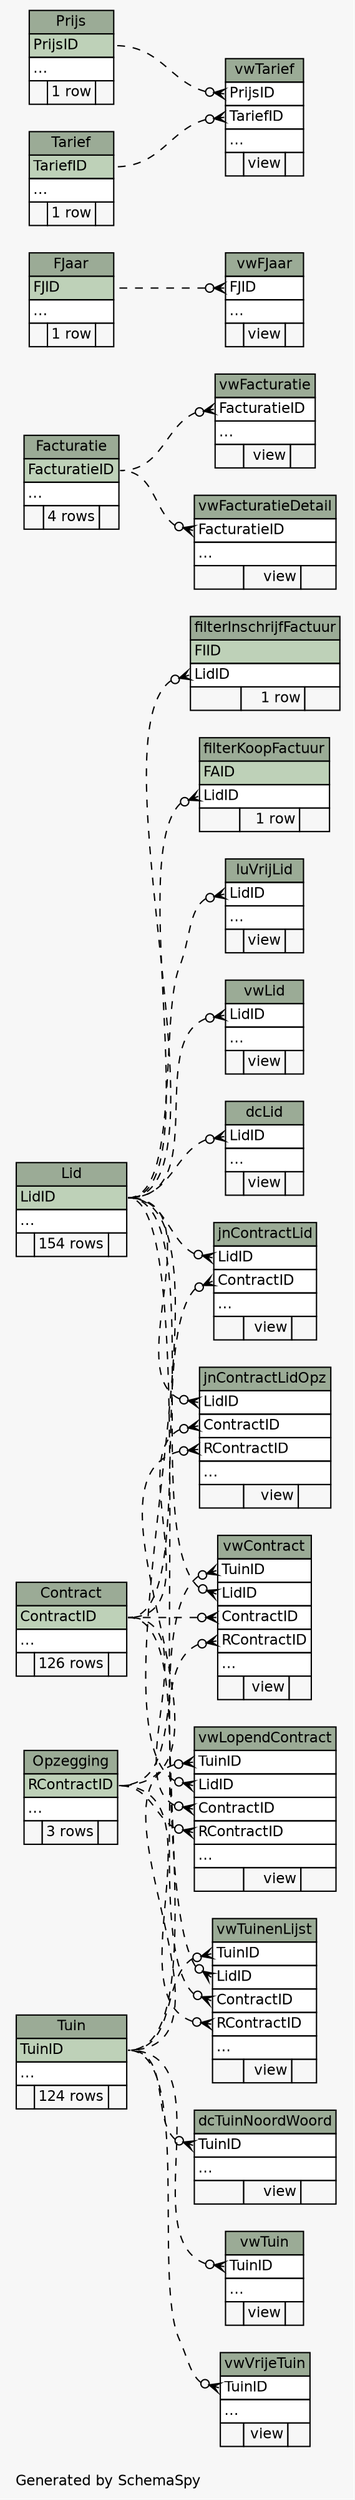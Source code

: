 // dot 2.40.1 on Linux 4.19.0-5-amd64
// SchemaSpy rev 590
digraph "compactImpliedRelationshipsDiagram" {
  graph [
    rankdir="RL"
    bgcolor="#f7f7f7"
    label="\nGenerated by SchemaSpy"
    labeljust="l"
    nodesep="0.18"
    ranksep="0.46"
    fontname="Helvetica"
    fontsize="11"
  ];
  node [
    fontname="Helvetica"
    fontsize="11"
    shape="plaintext"
  ];
  edge [
    arrowsize="0.8"
  ];
  "Contract" [
    label=<
    <TABLE BORDER="0" CELLBORDER="1" CELLSPACING="0" BGCOLOR="#ffffff">
      <TR><TD COLSPAN="3" BGCOLOR="#9bab96" ALIGN="CENTER">Contract</TD></TR>
      <TR><TD PORT="ContractID" COLSPAN="3" BGCOLOR="#bed1b8" ALIGN="LEFT">ContractID</TD></TR>
      <TR><TD PORT="elipses" COLSPAN="3" ALIGN="LEFT">...</TD></TR>
      <TR><TD ALIGN="LEFT" BGCOLOR="#f7f7f7">  </TD><TD ALIGN="RIGHT" BGCOLOR="#f7f7f7">126 rows</TD><TD ALIGN="RIGHT" BGCOLOR="#f7f7f7">  </TD></TR>
    </TABLE>>
    URL="tables/Contract.html"
    tooltip="Contract"
  ];
  "dcLid" [
    label=<
    <TABLE BORDER="0" CELLBORDER="1" CELLSPACING="0" BGCOLOR="#ffffff">
      <TR><TD COLSPAN="3" BGCOLOR="#9bab96" ALIGN="CENTER">dcLid</TD></TR>
      <TR><TD PORT="LidID" COLSPAN="3" ALIGN="LEFT">LidID</TD></TR>
      <TR><TD PORT="elipses" COLSPAN="3" ALIGN="LEFT">...</TD></TR>
      <TR><TD ALIGN="LEFT" BGCOLOR="#f7f7f7">  </TD><TD ALIGN="RIGHT" BGCOLOR="#f7f7f7">view</TD><TD ALIGN="RIGHT" BGCOLOR="#f7f7f7">  </TD></TR>
    </TABLE>>
    URL="tables/dcLid.html"
    tooltip="dcLid"
  ];
  "dcTuinNoordWoord" [
    label=<
    <TABLE BORDER="0" CELLBORDER="1" CELLSPACING="0" BGCOLOR="#ffffff">
      <TR><TD COLSPAN="3" BGCOLOR="#9bab96" ALIGN="CENTER">dcTuinNoordWoord</TD></TR>
      <TR><TD PORT="TuinID" COLSPAN="3" ALIGN="LEFT">TuinID</TD></TR>
      <TR><TD PORT="elipses" COLSPAN="3" ALIGN="LEFT">...</TD></TR>
      <TR><TD ALIGN="LEFT" BGCOLOR="#f7f7f7">  </TD><TD ALIGN="RIGHT" BGCOLOR="#f7f7f7">view</TD><TD ALIGN="RIGHT" BGCOLOR="#f7f7f7">  </TD></TR>
    </TABLE>>
    URL="tables/dcTuinNoordWoord.html"
    tooltip="dcTuinNoordWoord"
  ];
  "Facturatie" [
    label=<
    <TABLE BORDER="0" CELLBORDER="1" CELLSPACING="0" BGCOLOR="#ffffff">
      <TR><TD COLSPAN="3" BGCOLOR="#9bab96" ALIGN="CENTER">Facturatie</TD></TR>
      <TR><TD PORT="FacturatieID" COLSPAN="3" BGCOLOR="#bed1b8" ALIGN="LEFT">FacturatieID</TD></TR>
      <TR><TD PORT="elipses" COLSPAN="3" ALIGN="LEFT">...</TD></TR>
      <TR><TD ALIGN="LEFT" BGCOLOR="#f7f7f7">  </TD><TD ALIGN="RIGHT" BGCOLOR="#f7f7f7">4 rows</TD><TD ALIGN="RIGHT" BGCOLOR="#f7f7f7">  </TD></TR>
    </TABLE>>
    URL="tables/Facturatie.html"
    tooltip="Facturatie"
  ];
  "filterInschrijfFactuur" [
    label=<
    <TABLE BORDER="0" CELLBORDER="1" CELLSPACING="0" BGCOLOR="#ffffff">
      <TR><TD COLSPAN="3" BGCOLOR="#9bab96" ALIGN="CENTER">filterInschrijfFactuur</TD></TR>
      <TR><TD PORT="FIID" COLSPAN="3" BGCOLOR="#bed1b8" ALIGN="LEFT">FIID</TD></TR>
      <TR><TD PORT="LidID" COLSPAN="3" ALIGN="LEFT">LidID</TD></TR>
      <TR><TD ALIGN="LEFT" BGCOLOR="#f7f7f7">  </TD><TD ALIGN="RIGHT" BGCOLOR="#f7f7f7">1 row</TD><TD ALIGN="RIGHT" BGCOLOR="#f7f7f7">  </TD></TR>
    </TABLE>>
    URL="tables/filterInschrijfFactuur.html"
    tooltip="filterInschrijfFactuur"
  ];
  "filterKoopFactuur" [
    label=<
    <TABLE BORDER="0" CELLBORDER="1" CELLSPACING="0" BGCOLOR="#ffffff">
      <TR><TD COLSPAN="3" BGCOLOR="#9bab96" ALIGN="CENTER">filterKoopFactuur</TD></TR>
      <TR><TD PORT="FAID" COLSPAN="3" BGCOLOR="#bed1b8" ALIGN="LEFT">FAID</TD></TR>
      <TR><TD PORT="LidID" COLSPAN="3" ALIGN="LEFT">LidID</TD></TR>
      <TR><TD ALIGN="LEFT" BGCOLOR="#f7f7f7">  </TD><TD ALIGN="RIGHT" BGCOLOR="#f7f7f7">1 row</TD><TD ALIGN="RIGHT" BGCOLOR="#f7f7f7">  </TD></TR>
    </TABLE>>
    URL="tables/filterKoopFactuur.html"
    tooltip="filterKoopFactuur"
  ];
  "FJaar" [
    label=<
    <TABLE BORDER="0" CELLBORDER="1" CELLSPACING="0" BGCOLOR="#ffffff">
      <TR><TD COLSPAN="3" BGCOLOR="#9bab96" ALIGN="CENTER">FJaar</TD></TR>
      <TR><TD PORT="FJID" COLSPAN="3" BGCOLOR="#bed1b8" ALIGN="LEFT">FJID</TD></TR>
      <TR><TD PORT="elipses" COLSPAN="3" ALIGN="LEFT">...</TD></TR>
      <TR><TD ALIGN="LEFT" BGCOLOR="#f7f7f7">  </TD><TD ALIGN="RIGHT" BGCOLOR="#f7f7f7">1 row</TD><TD ALIGN="RIGHT" BGCOLOR="#f7f7f7">  </TD></TR>
    </TABLE>>
    URL="tables/FJaar.html"
    tooltip="FJaar"
  ];
  "jnContractLid" [
    label=<
    <TABLE BORDER="0" CELLBORDER="1" CELLSPACING="0" BGCOLOR="#ffffff">
      <TR><TD COLSPAN="3" BGCOLOR="#9bab96" ALIGN="CENTER">jnContractLid</TD></TR>
      <TR><TD PORT="LidID" COLSPAN="3" ALIGN="LEFT">LidID</TD></TR>
      <TR><TD PORT="ContractID" COLSPAN="3" ALIGN="LEFT">ContractID</TD></TR>
      <TR><TD PORT="elipses" COLSPAN="3" ALIGN="LEFT">...</TD></TR>
      <TR><TD ALIGN="LEFT" BGCOLOR="#f7f7f7">  </TD><TD ALIGN="RIGHT" BGCOLOR="#f7f7f7">view</TD><TD ALIGN="RIGHT" BGCOLOR="#f7f7f7">  </TD></TR>
    </TABLE>>
    URL="tables/jnContractLid.html"
    tooltip="jnContractLid"
  ];
  "jnContractLidOpz" [
    label=<
    <TABLE BORDER="0" CELLBORDER="1" CELLSPACING="0" BGCOLOR="#ffffff">
      <TR><TD COLSPAN="3" BGCOLOR="#9bab96" ALIGN="CENTER">jnContractLidOpz</TD></TR>
      <TR><TD PORT="LidID" COLSPAN="3" ALIGN="LEFT">LidID</TD></TR>
      <TR><TD PORT="ContractID" COLSPAN="3" ALIGN="LEFT">ContractID</TD></TR>
      <TR><TD PORT="RContractID" COLSPAN="3" ALIGN="LEFT">RContractID</TD></TR>
      <TR><TD PORT="elipses" COLSPAN="3" ALIGN="LEFT">...</TD></TR>
      <TR><TD ALIGN="LEFT" BGCOLOR="#f7f7f7">  </TD><TD ALIGN="RIGHT" BGCOLOR="#f7f7f7">view</TD><TD ALIGN="RIGHT" BGCOLOR="#f7f7f7">  </TD></TR>
    </TABLE>>
    URL="tables/jnContractLidOpz.html"
    tooltip="jnContractLidOpz"
  ];
  "Lid" [
    label=<
    <TABLE BORDER="0" CELLBORDER="1" CELLSPACING="0" BGCOLOR="#ffffff">
      <TR><TD COLSPAN="3" BGCOLOR="#9bab96" ALIGN="CENTER">Lid</TD></TR>
      <TR><TD PORT="LidID" COLSPAN="3" BGCOLOR="#bed1b8" ALIGN="LEFT">LidID</TD></TR>
      <TR><TD PORT="elipses" COLSPAN="3" ALIGN="LEFT">...</TD></TR>
      <TR><TD ALIGN="LEFT" BGCOLOR="#f7f7f7">  </TD><TD ALIGN="RIGHT" BGCOLOR="#f7f7f7">154 rows</TD><TD ALIGN="RIGHT" BGCOLOR="#f7f7f7">  </TD></TR>
    </TABLE>>
    URL="tables/Lid.html"
    tooltip="Lid"
  ];
  "luVrijLid" [
    label=<
    <TABLE BORDER="0" CELLBORDER="1" CELLSPACING="0" BGCOLOR="#ffffff">
      <TR><TD COLSPAN="3" BGCOLOR="#9bab96" ALIGN="CENTER">luVrijLid</TD></TR>
      <TR><TD PORT="LidID" COLSPAN="3" ALIGN="LEFT">LidID</TD></TR>
      <TR><TD PORT="elipses" COLSPAN="3" ALIGN="LEFT">...</TD></TR>
      <TR><TD ALIGN="LEFT" BGCOLOR="#f7f7f7">  </TD><TD ALIGN="RIGHT" BGCOLOR="#f7f7f7">view</TD><TD ALIGN="RIGHT" BGCOLOR="#f7f7f7">  </TD></TR>
    </TABLE>>
    URL="tables/luVrijLid.html"
    tooltip="luVrijLid"
  ];
  "Opzegging" [
    label=<
    <TABLE BORDER="0" CELLBORDER="1" CELLSPACING="0" BGCOLOR="#ffffff">
      <TR><TD COLSPAN="3" BGCOLOR="#9bab96" ALIGN="CENTER">Opzegging</TD></TR>
      <TR><TD PORT="RContractID" COLSPAN="3" BGCOLOR="#bed1b8" ALIGN="LEFT">RContractID</TD></TR>
      <TR><TD PORT="elipses" COLSPAN="3" ALIGN="LEFT">...</TD></TR>
      <TR><TD ALIGN="LEFT" BGCOLOR="#f7f7f7">  </TD><TD ALIGN="RIGHT" BGCOLOR="#f7f7f7">3 rows</TD><TD ALIGN="RIGHT" BGCOLOR="#f7f7f7">  </TD></TR>
    </TABLE>>
    URL="tables/Opzegging.html"
    tooltip="Opzegging"
  ];
  "Prijs" [
    label=<
    <TABLE BORDER="0" CELLBORDER="1" CELLSPACING="0" BGCOLOR="#ffffff">
      <TR><TD COLSPAN="3" BGCOLOR="#9bab96" ALIGN="CENTER">Prijs</TD></TR>
      <TR><TD PORT="PrijsID" COLSPAN="3" BGCOLOR="#bed1b8" ALIGN="LEFT">PrijsID</TD></TR>
      <TR><TD PORT="elipses" COLSPAN="3" ALIGN="LEFT">...</TD></TR>
      <TR><TD ALIGN="LEFT" BGCOLOR="#f7f7f7">  </TD><TD ALIGN="RIGHT" BGCOLOR="#f7f7f7">1 row</TD><TD ALIGN="RIGHT" BGCOLOR="#f7f7f7">  </TD></TR>
    </TABLE>>
    URL="tables/Prijs.html"
    tooltip="Prijs"
  ];
  "Tarief" [
    label=<
    <TABLE BORDER="0" CELLBORDER="1" CELLSPACING="0" BGCOLOR="#ffffff">
      <TR><TD COLSPAN="3" BGCOLOR="#9bab96" ALIGN="CENTER">Tarief</TD></TR>
      <TR><TD PORT="TariefID" COLSPAN="3" BGCOLOR="#bed1b8" ALIGN="LEFT">TariefID</TD></TR>
      <TR><TD PORT="elipses" COLSPAN="3" ALIGN="LEFT">...</TD></TR>
      <TR><TD ALIGN="LEFT" BGCOLOR="#f7f7f7">  </TD><TD ALIGN="RIGHT" BGCOLOR="#f7f7f7">1 row</TD><TD ALIGN="RIGHT" BGCOLOR="#f7f7f7">  </TD></TR>
    </TABLE>>
    URL="tables/Tarief.html"
    tooltip="Tarief"
  ];
  "Tuin" [
    label=<
    <TABLE BORDER="0" CELLBORDER="1" CELLSPACING="0" BGCOLOR="#ffffff">
      <TR><TD COLSPAN="3" BGCOLOR="#9bab96" ALIGN="CENTER">Tuin</TD></TR>
      <TR><TD PORT="TuinID" COLSPAN="3" BGCOLOR="#bed1b8" ALIGN="LEFT">TuinID</TD></TR>
      <TR><TD PORT="elipses" COLSPAN="3" ALIGN="LEFT">...</TD></TR>
      <TR><TD ALIGN="LEFT" BGCOLOR="#f7f7f7">  </TD><TD ALIGN="RIGHT" BGCOLOR="#f7f7f7">124 rows</TD><TD ALIGN="RIGHT" BGCOLOR="#f7f7f7">  </TD></TR>
    </TABLE>>
    URL="tables/Tuin.html"
    tooltip="Tuin"
  ];
  "vwContract" [
    label=<
    <TABLE BORDER="0" CELLBORDER="1" CELLSPACING="0" BGCOLOR="#ffffff">
      <TR><TD COLSPAN="3" BGCOLOR="#9bab96" ALIGN="CENTER">vwContract</TD></TR>
      <TR><TD PORT="TuinID" COLSPAN="3" ALIGN="LEFT">TuinID</TD></TR>
      <TR><TD PORT="LidID" COLSPAN="3" ALIGN="LEFT">LidID</TD></TR>
      <TR><TD PORT="ContractID" COLSPAN="3" ALIGN="LEFT">ContractID</TD></TR>
      <TR><TD PORT="RContractID" COLSPAN="3" ALIGN="LEFT">RContractID</TD></TR>
      <TR><TD PORT="elipses" COLSPAN="3" ALIGN="LEFT">...</TD></TR>
      <TR><TD ALIGN="LEFT" BGCOLOR="#f7f7f7">  </TD><TD ALIGN="RIGHT" BGCOLOR="#f7f7f7">view</TD><TD ALIGN="RIGHT" BGCOLOR="#f7f7f7">  </TD></TR>
    </TABLE>>
    URL="tables/vwContract.html"
    tooltip="vwContract"
  ];
  "vwFacturatie" [
    label=<
    <TABLE BORDER="0" CELLBORDER="1" CELLSPACING="0" BGCOLOR="#ffffff">
      <TR><TD COLSPAN="3" BGCOLOR="#9bab96" ALIGN="CENTER">vwFacturatie</TD></TR>
      <TR><TD PORT="FacturatieID" COLSPAN="3" ALIGN="LEFT">FacturatieID</TD></TR>
      <TR><TD PORT="elipses" COLSPAN="3" ALIGN="LEFT">...</TD></TR>
      <TR><TD ALIGN="LEFT" BGCOLOR="#f7f7f7">  </TD><TD ALIGN="RIGHT" BGCOLOR="#f7f7f7">view</TD><TD ALIGN="RIGHT" BGCOLOR="#f7f7f7">  </TD></TR>
    </TABLE>>
    URL="tables/vwFacturatie.html"
    tooltip="vwFacturatie"
  ];
  "vwFacturatieDetail" [
    label=<
    <TABLE BORDER="0" CELLBORDER="1" CELLSPACING="0" BGCOLOR="#ffffff">
      <TR><TD COLSPAN="3" BGCOLOR="#9bab96" ALIGN="CENTER">vwFacturatieDetail</TD></TR>
      <TR><TD PORT="FacturatieID" COLSPAN="3" ALIGN="LEFT">FacturatieID</TD></TR>
      <TR><TD PORT="elipses" COLSPAN="3" ALIGN="LEFT">...</TD></TR>
      <TR><TD ALIGN="LEFT" BGCOLOR="#f7f7f7">  </TD><TD ALIGN="RIGHT" BGCOLOR="#f7f7f7">view</TD><TD ALIGN="RIGHT" BGCOLOR="#f7f7f7">  </TD></TR>
    </TABLE>>
    URL="tables/vwFacturatieDetail.html"
    tooltip="vwFacturatieDetail"
  ];
  "vwFJaar" [
    label=<
    <TABLE BORDER="0" CELLBORDER="1" CELLSPACING="0" BGCOLOR="#ffffff">
      <TR><TD COLSPAN="3" BGCOLOR="#9bab96" ALIGN="CENTER">vwFJaar</TD></TR>
      <TR><TD PORT="FJID" COLSPAN="3" ALIGN="LEFT">FJID</TD></TR>
      <TR><TD PORT="elipses" COLSPAN="3" ALIGN="LEFT">...</TD></TR>
      <TR><TD ALIGN="LEFT" BGCOLOR="#f7f7f7">  </TD><TD ALIGN="RIGHT" BGCOLOR="#f7f7f7">view</TD><TD ALIGN="RIGHT" BGCOLOR="#f7f7f7">  </TD></TR>
    </TABLE>>
    URL="tables/vwFJaar.html"
    tooltip="vwFJaar"
  ];
  "vwLid" [
    label=<
    <TABLE BORDER="0" CELLBORDER="1" CELLSPACING="0" BGCOLOR="#ffffff">
      <TR><TD COLSPAN="3" BGCOLOR="#9bab96" ALIGN="CENTER">vwLid</TD></TR>
      <TR><TD PORT="LidID" COLSPAN="3" ALIGN="LEFT">LidID</TD></TR>
      <TR><TD PORT="elipses" COLSPAN="3" ALIGN="LEFT">...</TD></TR>
      <TR><TD ALIGN="LEFT" BGCOLOR="#f7f7f7">  </TD><TD ALIGN="RIGHT" BGCOLOR="#f7f7f7">view</TD><TD ALIGN="RIGHT" BGCOLOR="#f7f7f7">  </TD></TR>
    </TABLE>>
    URL="tables/vwLid.html"
    tooltip="vwLid"
  ];
  "vwLopendContract" [
    label=<
    <TABLE BORDER="0" CELLBORDER="1" CELLSPACING="0" BGCOLOR="#ffffff">
      <TR><TD COLSPAN="3" BGCOLOR="#9bab96" ALIGN="CENTER">vwLopendContract</TD></TR>
      <TR><TD PORT="TuinID" COLSPAN="3" ALIGN="LEFT">TuinID</TD></TR>
      <TR><TD PORT="LidID" COLSPAN="3" ALIGN="LEFT">LidID</TD></TR>
      <TR><TD PORT="ContractID" COLSPAN="3" ALIGN="LEFT">ContractID</TD></TR>
      <TR><TD PORT="RContractID" COLSPAN="3" ALIGN="LEFT">RContractID</TD></TR>
      <TR><TD PORT="elipses" COLSPAN="3" ALIGN="LEFT">...</TD></TR>
      <TR><TD ALIGN="LEFT" BGCOLOR="#f7f7f7">  </TD><TD ALIGN="RIGHT" BGCOLOR="#f7f7f7">view</TD><TD ALIGN="RIGHT" BGCOLOR="#f7f7f7">  </TD></TR>
    </TABLE>>
    URL="tables/vwLopendContract.html"
    tooltip="vwLopendContract"
  ];
  "vwTarief" [
    label=<
    <TABLE BORDER="0" CELLBORDER="1" CELLSPACING="0" BGCOLOR="#ffffff">
      <TR><TD COLSPAN="3" BGCOLOR="#9bab96" ALIGN="CENTER">vwTarief</TD></TR>
      <TR><TD PORT="PrijsID" COLSPAN="3" ALIGN="LEFT">PrijsID</TD></TR>
      <TR><TD PORT="TariefID" COLSPAN="3" ALIGN="LEFT">TariefID</TD></TR>
      <TR><TD PORT="elipses" COLSPAN="3" ALIGN="LEFT">...</TD></TR>
      <TR><TD ALIGN="LEFT" BGCOLOR="#f7f7f7">  </TD><TD ALIGN="RIGHT" BGCOLOR="#f7f7f7">view</TD><TD ALIGN="RIGHT" BGCOLOR="#f7f7f7">  </TD></TR>
    </TABLE>>
    URL="tables/vwTarief.html"
    tooltip="vwTarief"
  ];
  "vwTuin" [
    label=<
    <TABLE BORDER="0" CELLBORDER="1" CELLSPACING="0" BGCOLOR="#ffffff">
      <TR><TD COLSPAN="3" BGCOLOR="#9bab96" ALIGN="CENTER">vwTuin</TD></TR>
      <TR><TD PORT="TuinID" COLSPAN="3" ALIGN="LEFT">TuinID</TD></TR>
      <TR><TD PORT="elipses" COLSPAN="3" ALIGN="LEFT">...</TD></TR>
      <TR><TD ALIGN="LEFT" BGCOLOR="#f7f7f7">  </TD><TD ALIGN="RIGHT" BGCOLOR="#f7f7f7">view</TD><TD ALIGN="RIGHT" BGCOLOR="#f7f7f7">  </TD></TR>
    </TABLE>>
    URL="tables/vwTuin.html"
    tooltip="vwTuin"
  ];
  "vwTuinenLijst" [
    label=<
    <TABLE BORDER="0" CELLBORDER="1" CELLSPACING="0" BGCOLOR="#ffffff">
      <TR><TD COLSPAN="3" BGCOLOR="#9bab96" ALIGN="CENTER">vwTuinenLijst</TD></TR>
      <TR><TD PORT="TuinID" COLSPAN="3" ALIGN="LEFT">TuinID</TD></TR>
      <TR><TD PORT="LidID" COLSPAN="3" ALIGN="LEFT">LidID</TD></TR>
      <TR><TD PORT="ContractID" COLSPAN="3" ALIGN="LEFT">ContractID</TD></TR>
      <TR><TD PORT="RContractID" COLSPAN="3" ALIGN="LEFT">RContractID</TD></TR>
      <TR><TD PORT="elipses" COLSPAN="3" ALIGN="LEFT">...</TD></TR>
      <TR><TD ALIGN="LEFT" BGCOLOR="#f7f7f7">  </TD><TD ALIGN="RIGHT" BGCOLOR="#f7f7f7">view</TD><TD ALIGN="RIGHT" BGCOLOR="#f7f7f7">  </TD></TR>
    </TABLE>>
    URL="tables/vwTuinenLijst.html"
    tooltip="vwTuinenLijst"
  ];
  "vwVrijeTuin" [
    label=<
    <TABLE BORDER="0" CELLBORDER="1" CELLSPACING="0" BGCOLOR="#ffffff">
      <TR><TD COLSPAN="3" BGCOLOR="#9bab96" ALIGN="CENTER">vwVrijeTuin</TD></TR>
      <TR><TD PORT="TuinID" COLSPAN="3" ALIGN="LEFT">TuinID</TD></TR>
      <TR><TD PORT="elipses" COLSPAN="3" ALIGN="LEFT">...</TD></TR>
      <TR><TD ALIGN="LEFT" BGCOLOR="#f7f7f7">  </TD><TD ALIGN="RIGHT" BGCOLOR="#f7f7f7">view</TD><TD ALIGN="RIGHT" BGCOLOR="#f7f7f7">  </TD></TR>
    </TABLE>>
    URL="tables/vwVrijeTuin.html"
    tooltip="vwVrijeTuin"
  ];
  "dcLid":"LidID":w -> "Lid":"LidID":e [arrowhead=none dir=back arrowtail=crowodot style=dashed];
  "dcTuinNoordWoord":"TuinID":w -> "Tuin":"TuinID":e [arrowhead=none dir=back arrowtail=crowodot style=dashed];
  "filterInschrijfFactuur":"LidID":w -> "Lid":"LidID":e [arrowhead=none dir=back arrowtail=crowodot style=dashed];
  "filterKoopFactuur":"LidID":w -> "Lid":"LidID":e [arrowhead=none dir=back arrowtail=crowodot style=dashed];
  "jnContractLid":"ContractID":w -> "Contract":"ContractID":e [arrowhead=none dir=back arrowtail=crowodot style=dashed];
  "jnContractLid":"LidID":w -> "Lid":"LidID":e [arrowhead=none dir=back arrowtail=crowodot style=dashed];
  "jnContractLidOpz":"ContractID":w -> "Contract":"ContractID":e [arrowhead=none dir=back arrowtail=crowodot style=dashed];
  "jnContractLidOpz":"LidID":w -> "Lid":"LidID":e [arrowhead=none dir=back arrowtail=crowodot style=dashed];
  "jnContractLidOpz":"RContractID":w -> "Opzegging":"RContractID":e [arrowhead=none dir=back arrowtail=crowodot style=dashed];
  "luVrijLid":"LidID":w -> "Lid":"LidID":e [arrowhead=none dir=back arrowtail=crowodot style=dashed];
  "vwContract":"ContractID":w -> "Contract":"ContractID":e [arrowhead=none dir=back arrowtail=crowodot style=dashed];
  "vwContract":"LidID":w -> "Lid":"LidID":e [arrowhead=none dir=back arrowtail=crowodot style=dashed];
  "vwContract":"RContractID":w -> "Opzegging":"RContractID":e [arrowhead=none dir=back arrowtail=crowodot style=dashed];
  "vwContract":"TuinID":w -> "Tuin":"TuinID":e [arrowhead=none dir=back arrowtail=crowodot style=dashed];
  "vwFacturatie":"FacturatieID":w -> "Facturatie":"FacturatieID":e [arrowhead=none dir=back arrowtail=crowodot style=dashed];
  "vwFacturatieDetail":"FacturatieID":w -> "Facturatie":"FacturatieID":e [arrowhead=none dir=back arrowtail=crowodot style=dashed];
  "vwFJaar":"FJID":w -> "FJaar":"FJID":e [arrowhead=none dir=back arrowtail=crowodot style=dashed];
  "vwLid":"LidID":w -> "Lid":"LidID":e [arrowhead=none dir=back arrowtail=crowodot style=dashed];
  "vwLopendContract":"ContractID":w -> "Contract":"ContractID":e [arrowhead=none dir=back arrowtail=crowodot style=dashed];
  "vwLopendContract":"LidID":w -> "Lid":"LidID":e [arrowhead=none dir=back arrowtail=crowodot style=dashed];
  "vwLopendContract":"RContractID":w -> "Opzegging":"RContractID":e [arrowhead=none dir=back arrowtail=crowodot style=dashed];
  "vwLopendContract":"TuinID":w -> "Tuin":"TuinID":e [arrowhead=none dir=back arrowtail=crowodot style=dashed];
  "vwTarief":"PrijsID":w -> "Prijs":"PrijsID":e [arrowhead=none dir=back arrowtail=crowodot style=dashed];
  "vwTarief":"TariefID":w -> "Tarief":"TariefID":e [arrowhead=none dir=back arrowtail=crowodot style=dashed];
  "vwTuin":"TuinID":w -> "Tuin":"TuinID":e [arrowhead=none dir=back arrowtail=crowodot style=dashed];
  "vwTuinenLijst":"ContractID":w -> "Contract":"ContractID":e [arrowhead=none dir=back arrowtail=crowodot style=dashed];
  "vwTuinenLijst":"LidID":w -> "Lid":"LidID":e [arrowhead=none dir=back arrowtail=crowodot style=dashed];
  "vwTuinenLijst":"RContractID":w -> "Opzegging":"RContractID":e [arrowhead=none dir=back arrowtail=crowodot style=dashed];
  "vwTuinenLijst":"TuinID":w -> "Tuin":"TuinID":e [arrowhead=none dir=back arrowtail=crowodot style=dashed];
  "vwVrijeTuin":"TuinID":w -> "Tuin":"TuinID":e [arrowhead=none dir=back arrowtail=crowodot style=dashed];
}
